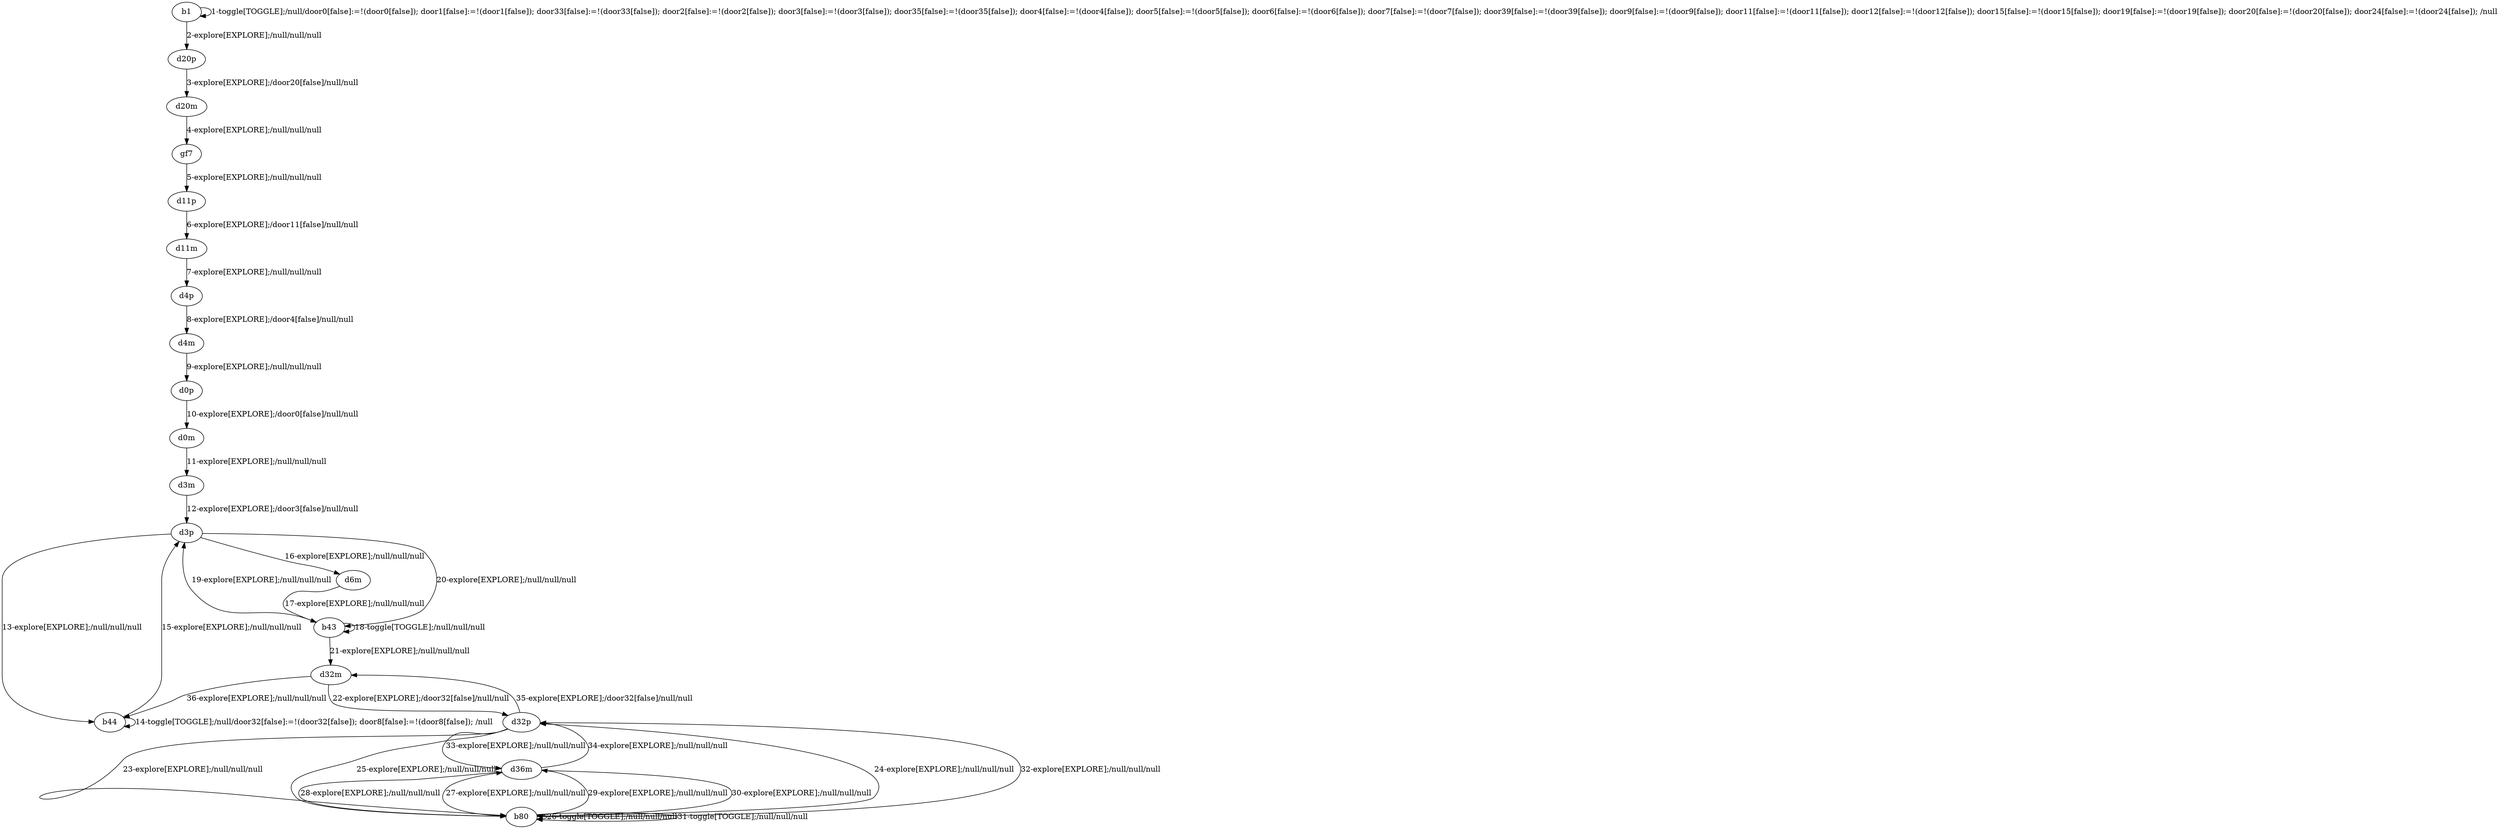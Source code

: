 # Total number of goals covered by this test: 1
# d32p --> d32m

digraph g {
"b1" -> "b1" [label = "1-toggle[TOGGLE];/null/door0[false]:=!(door0[false]); door1[false]:=!(door1[false]); door33[false]:=!(door33[false]); door2[false]:=!(door2[false]); door3[false]:=!(door3[false]); door35[false]:=!(door35[false]); door4[false]:=!(door4[false]); door5[false]:=!(door5[false]); door6[false]:=!(door6[false]); door7[false]:=!(door7[false]); door39[false]:=!(door39[false]); door9[false]:=!(door9[false]); door11[false]:=!(door11[false]); door12[false]:=!(door12[false]); door15[false]:=!(door15[false]); door19[false]:=!(door19[false]); door20[false]:=!(door20[false]); door24[false]:=!(door24[false]); /null"];
"b1" -> "d20p" [label = "2-explore[EXPLORE];/null/null/null"];
"d20p" -> "d20m" [label = "3-explore[EXPLORE];/door20[false]/null/null"];
"d20m" -> "gf7" [label = "4-explore[EXPLORE];/null/null/null"];
"gf7" -> "d11p" [label = "5-explore[EXPLORE];/null/null/null"];
"d11p" -> "d11m" [label = "6-explore[EXPLORE];/door11[false]/null/null"];
"d11m" -> "d4p" [label = "7-explore[EXPLORE];/null/null/null"];
"d4p" -> "d4m" [label = "8-explore[EXPLORE];/door4[false]/null/null"];
"d4m" -> "d0p" [label = "9-explore[EXPLORE];/null/null/null"];
"d0p" -> "d0m" [label = "10-explore[EXPLORE];/door0[false]/null/null"];
"d0m" -> "d3m" [label = "11-explore[EXPLORE];/null/null/null"];
"d3m" -> "d3p" [label = "12-explore[EXPLORE];/door3[false]/null/null"];
"d3p" -> "b44" [label = "13-explore[EXPLORE];/null/null/null"];
"b44" -> "b44" [label = "14-toggle[TOGGLE];/null/door32[false]:=!(door32[false]); door8[false]:=!(door8[false]); /null"];
"b44" -> "d3p" [label = "15-explore[EXPLORE];/null/null/null"];
"d3p" -> "d6m" [label = "16-explore[EXPLORE];/null/null/null"];
"d6m" -> "b43" [label = "17-explore[EXPLORE];/null/null/null"];
"b43" -> "b43" [label = "18-toggle[TOGGLE];/null/null/null"];
"b43" -> "d3p" [label = "19-explore[EXPLORE];/null/null/null"];
"d3p" -> "b43" [label = "20-explore[EXPLORE];/null/null/null"];
"b43" -> "d32m" [label = "21-explore[EXPLORE];/null/null/null"];
"d32m" -> "d32p" [label = "22-explore[EXPLORE];/door32[false]/null/null"];
"d32p" -> "b80" [label = "23-explore[EXPLORE];/null/null/null"];
"b80" -> "d32p" [label = "24-explore[EXPLORE];/null/null/null"];
"d32p" -> "b80" [label = "25-explore[EXPLORE];/null/null/null"];
"b80" -> "b80" [label = "26-toggle[TOGGLE];/null/null/null"];
"b80" -> "d36m" [label = "27-explore[EXPLORE];/null/null/null"];
"d36m" -> "b80" [label = "28-explore[EXPLORE];/null/null/null"];
"b80" -> "d36m" [label = "29-explore[EXPLORE];/null/null/null"];
"d36m" -> "b80" [label = "30-explore[EXPLORE];/null/null/null"];
"b80" -> "b80" [label = "31-toggle[TOGGLE];/null/null/null"];
"b80" -> "d32p" [label = "32-explore[EXPLORE];/null/null/null"];
"d32p" -> "d36m" [label = "33-explore[EXPLORE];/null/null/null"];
"d36m" -> "d32p" [label = "34-explore[EXPLORE];/null/null/null"];
"d32p" -> "d32m" [label = "35-explore[EXPLORE];/door32[false]/null/null"];
"d32m" -> "b44" [label = "36-explore[EXPLORE];/null/null/null"];
}